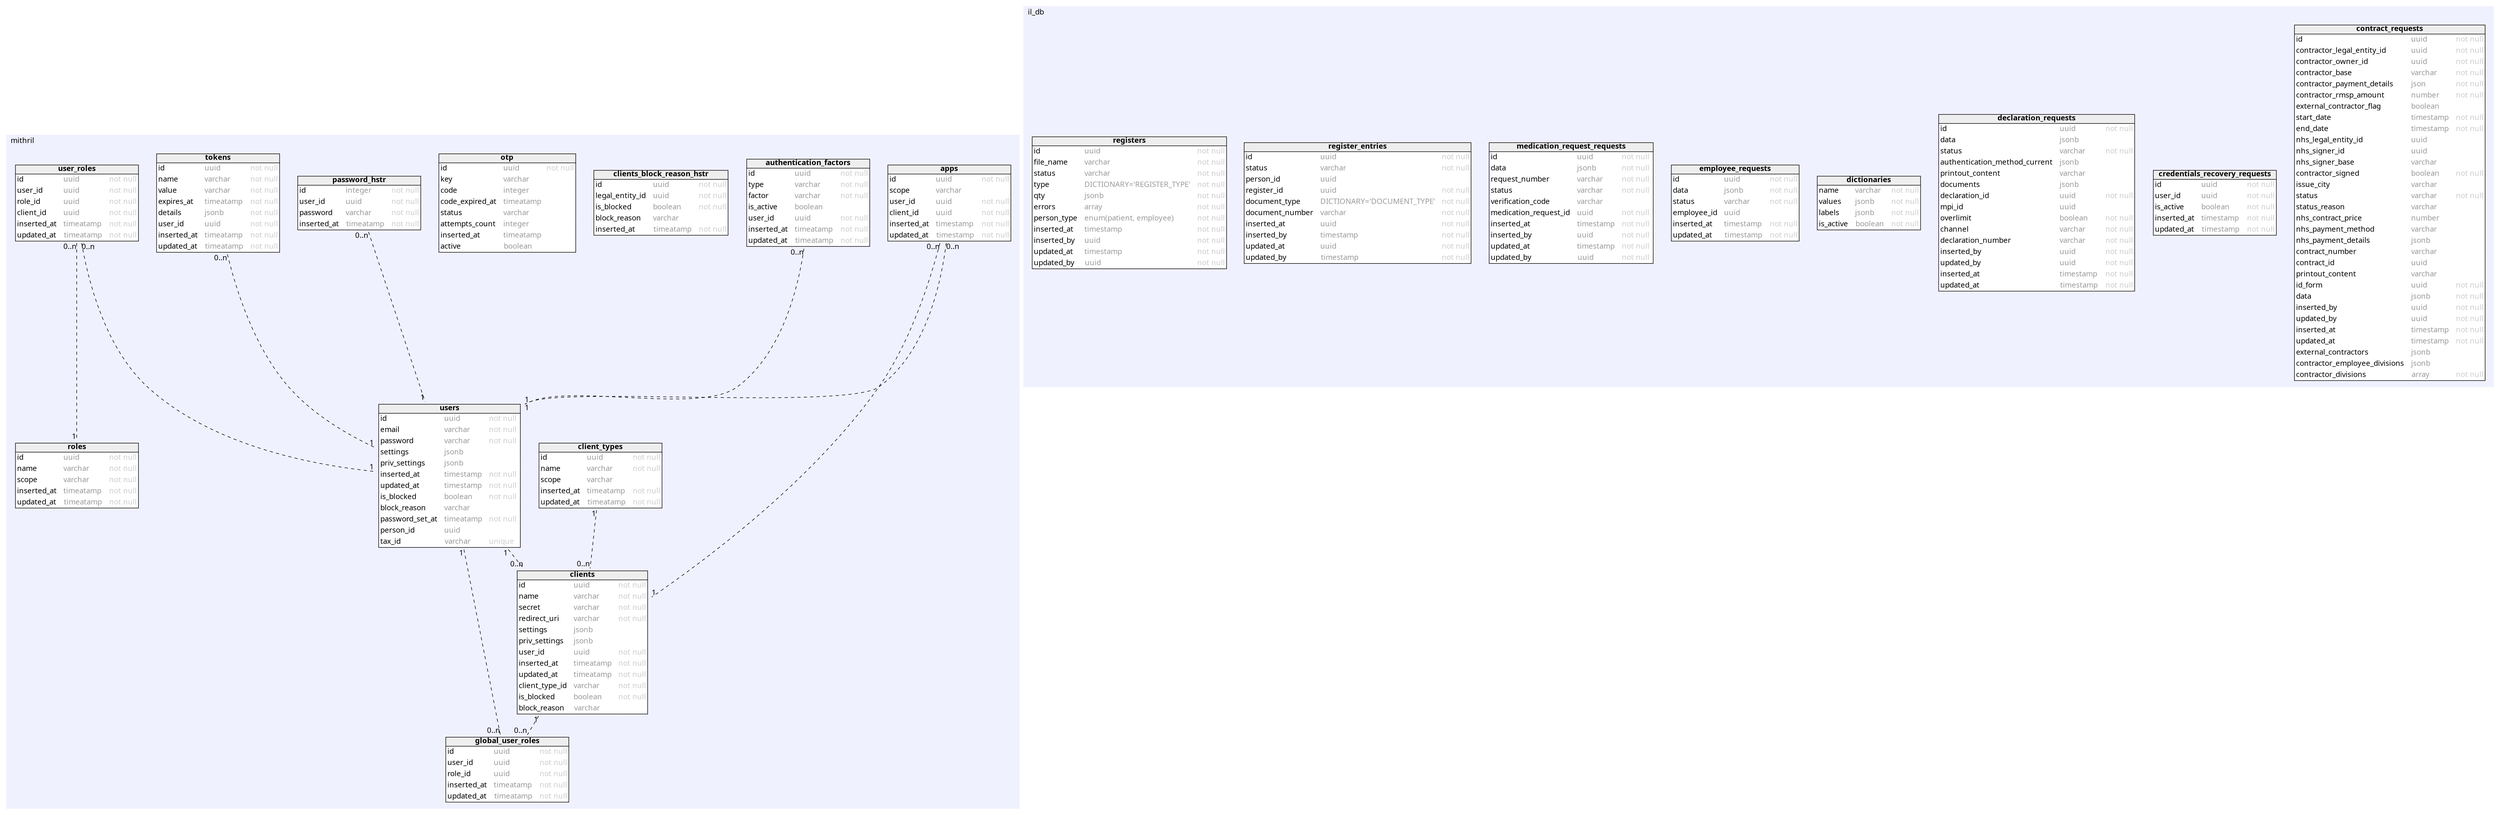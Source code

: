 
digraph G {
  node [shape=plaintext]

  
"apps" [label=<
<table border="0" cellborder="0" cellspacing="0" bgcolor="#FFFFFF">
  <tr>
    <td colspan="3" border="1" bgcolor="#EEEEEE" cellpadding="0"><font face="PT Mono"><b>apps</b></font></td>
  </tr>
  <tr>
  <td border="1" sides="l" align="left" port="id"><font face="PT Mono">id &nbsp;</font></td>
  <td  align="left"><font color="#999999" face="PT Mono">uuid &nbsp;</font></td>
  <td border="1" sides="r" align="left"><font color="#CCCCCC" face="PT Mono">not null</font></td>
</tr>
<tr>
  <td border="1" sides="l" align="left" port="id"><font face="PT Mono">scope &nbsp;</font></td>
  <td  align="left"><font color="#999999" face="PT Mono">varchar&nbsp;</font></td>
  <td border="1" sides="r" align="left"><font color="#CCCCCC" face="PT Mono">&nbsp;</font></td>
</tr>
<tr>
  <td border="1" sides="l" align="left" port="id"><font face="PT Mono">user_id &nbsp;</font></td>
  <td  align="left"><font color="#999999" face="PT Mono">uuid &nbsp;</font></td>
  <td border="1" sides="r" align="left"><font color="#CCCCCC" face="PT Mono">not null</font></td>
</tr>
<tr>
  <td border="1" sides="l" align="left" port="id"><font face="PT Mono">client_id &nbsp;</font></td>
  <td  align="left"><font color="#999999" face="PT Mono">uuid &nbsp;</font></td>
  <td border="1" sides="r" align="left"><font color="#CCCCCC" face="PT Mono">not null</font></td>
</tr>
<tr>
  <td border="1" sides="l" align="left" port="id"><font face="PT Mono">inserted_at &nbsp;</font></td>
  <td  align="left"><font color="#999999" face="PT Mono">timestamp &nbsp;</font></td>
  <td border="1" sides="r" align="left"><font color="#CCCCCC" face="PT Mono">not null</font></td>
</tr>
<tr>
  <td border="1" sides="lb" align="left" port="id"><font face="PT Mono">updated_at &nbsp;</font></td>
  <td border="1" sides="b" align="left"><font color="#999999" face="PT Mono">timestamp &nbsp;</font></td>
  <td border="1" sides="rb" align="left"><font color="#CCCCCC" face="PT Mono">not null</font></td>
</tr>
</table>
>]


"authentication_factors" [label=<
<table border="0" cellborder="0" cellspacing="0" bgcolor="#FFFFFF">
  <tr>
    <td colspan="3" border="1" bgcolor="#EEEEEE" cellpadding="0"><font face="PT Mono"><b>authentication_factors</b></font></td>
  </tr>
  <tr>
  <td border="1" sides="l" align="left" port="id"><font face="PT Mono">id &nbsp;</font></td>
  <td  align="left"><font color="#999999" face="PT Mono">uuid &nbsp;</font></td>
  <td border="1" sides="r" align="left"><font color="#CCCCCC" face="PT Mono">not null</font></td>
</tr>
<tr>
  <td border="1" sides="l" align="left" port="id"><font face="PT Mono">type &nbsp;</font></td>
  <td  align="left"><font color="#999999" face="PT Mono">varchar &nbsp;</font></td>
  <td border="1" sides="r" align="left"><font color="#CCCCCC" face="PT Mono">not null</font></td>
</tr>
<tr>
  <td border="1" sides="l" align="left" port="id"><font face="PT Mono">factor &nbsp;</font></td>
  <td  align="left"><font color="#999999" face="PT Mono">varchar &nbsp;</font></td>
  <td border="1" sides="r" align="left"><font color="#CCCCCC" face="PT Mono">not null</font></td>
</tr>
<tr>
  <td border="1" sides="l" align="left" port="id"><font face="PT Mono">is_active &nbsp;</font></td>
  <td  align="left"><font color="#999999" face="PT Mono">boolean&nbsp;</font></td>
  <td border="1" sides="r" align="left"><font color="#CCCCCC" face="PT Mono">&nbsp;</font></td>
</tr>
<tr>
  <td border="1" sides="l" align="left" port="id"><font face="PT Mono">user_id &nbsp;</font></td>
  <td  align="left"><font color="#999999" face="PT Mono">uuid &nbsp;</font></td>
  <td border="1" sides="r" align="left"><font color="#CCCCCC" face="PT Mono">not null</font></td>
</tr>
<tr>
  <td border="1" sides="l" align="left" port="id"><font face="PT Mono">inserted_at &nbsp;</font></td>
  <td  align="left"><font color="#999999" face="PT Mono">timeatamp &nbsp;</font></td>
  <td border="1" sides="r" align="left"><font color="#CCCCCC" face="PT Mono">not null</font></td>
</tr>
<tr>
  <td border="1" sides="lb" align="left" port="id"><font face="PT Mono">updated_at &nbsp;</font></td>
  <td border="1" sides="b" align="left"><font color="#999999" face="PT Mono">timeatamp &nbsp;</font></td>
  <td border="1" sides="rb" align="left"><font color="#CCCCCC" face="PT Mono">not null</font></td>
</tr>
</table>
>]


"client_types" [label=<
<table border="0" cellborder="0" cellspacing="0" bgcolor="#FFFFFF">
  <tr>
    <td colspan="3" border="1" bgcolor="#EEEEEE" cellpadding="0"><font face="PT Mono"><b>client_types</b></font></td>
  </tr>
  <tr>
  <td border="1" sides="l" align="left" port="id"><font face="PT Mono">id &nbsp;</font></td>
  <td  align="left"><font color="#999999" face="PT Mono">uuid &nbsp;</font></td>
  <td border="1" sides="r" align="left"><font color="#CCCCCC" face="PT Mono">not null</font></td>
</tr>
<tr>
  <td border="1" sides="l" align="left" port="id"><font face="PT Mono">name &nbsp;</font></td>
  <td  align="left"><font color="#999999" face="PT Mono">varchar &nbsp;</font></td>
  <td border="1" sides="r" align="left"><font color="#CCCCCC" face="PT Mono">not null</font></td>
</tr>
<tr>
  <td border="1" sides="l" align="left" port="id"><font face="PT Mono">scope &nbsp;</font></td>
  <td  align="left"><font color="#999999" face="PT Mono">varchar&nbsp;</font></td>
  <td border="1" sides="r" align="left"><font color="#CCCCCC" face="PT Mono">&nbsp;</font></td>
</tr>
<tr>
  <td border="1" sides="l" align="left" port="id"><font face="PT Mono">inserted_at &nbsp;</font></td>
  <td  align="left"><font color="#999999" face="PT Mono">timeatamp &nbsp;</font></td>
  <td border="1" sides="r" align="left"><font color="#CCCCCC" face="PT Mono">not null</font></td>
</tr>
<tr>
  <td border="1" sides="lb" align="left" port="id"><font face="PT Mono">updated_at &nbsp;</font></td>
  <td border="1" sides="b" align="left"><font color="#999999" face="PT Mono">timeatamp &nbsp;</font></td>
  <td border="1" sides="rb" align="left"><font color="#CCCCCC" face="PT Mono">not null</font></td>
</tr>
</table>
>]


"clients" [label=<
<table border="0" cellborder="0" cellspacing="0" bgcolor="#FFFFFF">
  <tr>
    <td colspan="3" border="1" bgcolor="#EEEEEE" cellpadding="0"><font face="PT Mono"><b>clients</b></font></td>
  </tr>
  <tr>
  <td border="1" sides="l" align="left" port="id"><font face="PT Mono">id &nbsp;</font></td>
  <td  align="left"><font color="#999999" face="PT Mono">uuid &nbsp;</font></td>
  <td border="1" sides="r" align="left"><font color="#CCCCCC" face="PT Mono">not null</font></td>
</tr>
<tr>
  <td border="1" sides="l" align="left" port="id"><font face="PT Mono">name &nbsp;</font></td>
  <td  align="left"><font color="#999999" face="PT Mono">varchar &nbsp;</font></td>
  <td border="1" sides="r" align="left"><font color="#CCCCCC" face="PT Mono">not null</font></td>
</tr>
<tr>
  <td border="1" sides="l" align="left" port="id"><font face="PT Mono">secret &nbsp;</font></td>
  <td  align="left"><font color="#999999" face="PT Mono">varchar &nbsp;</font></td>
  <td border="1" sides="r" align="left"><font color="#CCCCCC" face="PT Mono">not null</font></td>
</tr>
<tr>
  <td border="1" sides="l" align="left" port="id"><font face="PT Mono">redirect_uri &nbsp;</font></td>
  <td  align="left"><font color="#999999" face="PT Mono">varchar &nbsp;</font></td>
  <td border="1" sides="r" align="left"><font color="#CCCCCC" face="PT Mono">not null</font></td>
</tr>
<tr>
  <td border="1" sides="l" align="left" port="id"><font face="PT Mono">settings &nbsp;</font></td>
  <td  align="left"><font color="#999999" face="PT Mono">jsonb&nbsp;</font></td>
  <td border="1" sides="r" align="left"><font color="#CCCCCC" face="PT Mono">&nbsp;</font></td>
</tr>
<tr>
  <td border="1" sides="l" align="left" port="id"><font face="PT Mono">priv_settings &nbsp;</font></td>
  <td  align="left"><font color="#999999" face="PT Mono">jsonb&nbsp;</font></td>
  <td border="1" sides="r" align="left"><font color="#CCCCCC" face="PT Mono">&nbsp;</font></td>
</tr>
<tr>
  <td border="1" sides="l" align="left" port="id"><font face="PT Mono">user_id &nbsp;</font></td>
  <td  align="left"><font color="#999999" face="PT Mono">uuid &nbsp;</font></td>
  <td border="1" sides="r" align="left"><font color="#CCCCCC" face="PT Mono">not null</font></td>
</tr>
<tr>
  <td border="1" sides="l" align="left" port="id"><font face="PT Mono">inserted_at &nbsp;</font></td>
  <td  align="left"><font color="#999999" face="PT Mono">timeatamp &nbsp;</font></td>
  <td border="1" sides="r" align="left"><font color="#CCCCCC" face="PT Mono">not null</font></td>
</tr>
<tr>
  <td border="1" sides="l" align="left" port="id"><font face="PT Mono">updated_at &nbsp;</font></td>
  <td  align="left"><font color="#999999" face="PT Mono">timeatamp &nbsp;</font></td>
  <td border="1" sides="r" align="left"><font color="#CCCCCC" face="PT Mono">not null</font></td>
</tr>
<tr>
  <td border="1" sides="l" align="left" port="id"><font face="PT Mono">client_type_id &nbsp;</font></td>
  <td  align="left"><font color="#999999" face="PT Mono">varchar &nbsp;</font></td>
  <td border="1" sides="r" align="left"><font color="#CCCCCC" face="PT Mono">not null</font></td>
</tr>
<tr>
  <td border="1" sides="l" align="left" port="id"><font face="PT Mono">is_blocked &nbsp;</font></td>
  <td  align="left"><font color="#999999" face="PT Mono">boolean &nbsp;</font></td>
  <td border="1" sides="r" align="left"><font color="#CCCCCC" face="PT Mono">not null</font></td>
</tr>
<tr>
  <td border="1" sides="lb" align="left" port="id"><font face="PT Mono">block_reason &nbsp;</font></td>
  <td border="1" sides="b" align="left"><font color="#999999" face="PT Mono">varchar&nbsp;</font></td>
  <td border="1" sides="rb" align="left"><font color="#CCCCCC" face="PT Mono">&nbsp;</font></td>
</tr>
</table>
>]


"clients_block_reason_hstr" [label=<
<table border="0" cellborder="0" cellspacing="0" bgcolor="#FFFFFF">
  <tr>
    <td colspan="3" border="1" bgcolor="#EEEEEE" cellpadding="0"><font face="PT Mono"><b>clients_block_reason_hstr</b></font></td>
  </tr>
  <tr>
  <td border="1" sides="l" align="left" port="id"><font face="PT Mono">id &nbsp;</font></td>
  <td  align="left"><font color="#999999" face="PT Mono">uuid &nbsp;</font></td>
  <td border="1" sides="r" align="left"><font color="#CCCCCC" face="PT Mono">not null</font></td>
</tr>
<tr>
  <td border="1" sides="l" align="left" port="id"><font face="PT Mono">legal_entity_id &nbsp;</font></td>
  <td  align="left"><font color="#999999" face="PT Mono">uuid &nbsp;</font></td>
  <td border="1" sides="r" align="left"><font color="#CCCCCC" face="PT Mono">not null</font></td>
</tr>
<tr>
  <td border="1" sides="l" align="left" port="id"><font face="PT Mono">is_blocked &nbsp;</font></td>
  <td  align="left"><font color="#999999" face="PT Mono">boolean &nbsp;</font></td>
  <td border="1" sides="r" align="left"><font color="#CCCCCC" face="PT Mono">not null</font></td>
</tr>
<tr>
  <td border="1" sides="l" align="left" port="id"><font face="PT Mono">block_reason &nbsp;</font></td>
  <td  align="left"><font color="#999999" face="PT Mono">varchar&nbsp;</font></td>
  <td border="1" sides="r" align="left"><font color="#CCCCCC" face="PT Mono">&nbsp;</font></td>
</tr>
<tr>
  <td border="1" sides="lb" align="left" port="id"><font face="PT Mono">inserted_at &nbsp;</font></td>
  <td border="1" sides="b" align="left"><font color="#999999" face="PT Mono">timeatamp &nbsp;</font></td>
  <td border="1" sides="rb" align="left"><font color="#CCCCCC" face="PT Mono">not null</font></td>
</tr>
</table>
>]


"global_user_roles" [label=<
<table border="0" cellborder="0" cellspacing="0" bgcolor="#FFFFFF">
  <tr>
    <td colspan="3" border="1" bgcolor="#EEEEEE" cellpadding="0"><font face="PT Mono"><b>global_user_roles</b></font></td>
  </tr>
  <tr>
  <td border="1" sides="l" align="left" port="id"><font face="PT Mono">id &nbsp;</font></td>
  <td  align="left"><font color="#999999" face="PT Mono">uuid &nbsp;</font></td>
  <td border="1" sides="r" align="left"><font color="#CCCCCC" face="PT Mono">not null</font></td>
</tr>
<tr>
  <td border="1" sides="l" align="left" port="id"><font face="PT Mono">user_id &nbsp;</font></td>
  <td  align="left"><font color="#999999" face="PT Mono">uuid &nbsp;</font></td>
  <td border="1" sides="r" align="left"><font color="#CCCCCC" face="PT Mono">not null</font></td>
</tr>
<tr>
  <td border="1" sides="l" align="left" port="id"><font face="PT Mono">role_id &nbsp;</font></td>
  <td  align="left"><font color="#999999" face="PT Mono">uuid &nbsp;</font></td>
  <td border="1" sides="r" align="left"><font color="#CCCCCC" face="PT Mono">not null</font></td>
</tr>
<tr>
  <td border="1" sides="l" align="left" port="id"><font face="PT Mono">inserted_at &nbsp;</font></td>
  <td  align="left"><font color="#999999" face="PT Mono">timeatamp &nbsp;</font></td>
  <td border="1" sides="r" align="left"><font color="#CCCCCC" face="PT Mono">not null</font></td>
</tr>
<tr>
  <td border="1" sides="lb" align="left" port="id"><font face="PT Mono">updated_at &nbsp;</font></td>
  <td border="1" sides="b" align="left"><font color="#999999" face="PT Mono">timeatamp &nbsp;</font></td>
  <td border="1" sides="rb" align="left"><font color="#CCCCCC" face="PT Mono">not null</font></td>
</tr>
</table>
>]


"otp" [label=<
<table border="0" cellborder="0" cellspacing="0" bgcolor="#FFFFFF">
  <tr>
    <td colspan="3" border="1" bgcolor="#EEEEEE" cellpadding="0"><font face="PT Mono"><b>otp</b></font></td>
  </tr>
  <tr>
  <td border="1" sides="l" align="left" port="id"><font face="PT Mono">id &nbsp;</font></td>
  <td  align="left"><font color="#999999" face="PT Mono">uuid &nbsp;</font></td>
  <td border="1" sides="r" align="left"><font color="#CCCCCC" face="PT Mono">not null</font></td>
</tr>
<tr>
  <td border="1" sides="l" align="left" port="id"><font face="PT Mono">key &nbsp;</font></td>
  <td  align="left"><font color="#999999" face="PT Mono">varchar&nbsp;</font></td>
  <td border="1" sides="r" align="left"><font color="#CCCCCC" face="PT Mono">&nbsp;</font></td>
</tr>
<tr>
  <td border="1" sides="l" align="left" port="id"><font face="PT Mono">code &nbsp;</font></td>
  <td  align="left"><font color="#999999" face="PT Mono">integer&nbsp;</font></td>
  <td border="1" sides="r" align="left"><font color="#CCCCCC" face="PT Mono">&nbsp;</font></td>
</tr>
<tr>
  <td border="1" sides="l" align="left" port="id"><font face="PT Mono">code_expired_at &nbsp;</font></td>
  <td  align="left"><font color="#999999" face="PT Mono">timeatamp&nbsp;</font></td>
  <td border="1" sides="r" align="left"><font color="#CCCCCC" face="PT Mono">&nbsp;</font></td>
</tr>
<tr>
  <td border="1" sides="l" align="left" port="id"><font face="PT Mono">status &nbsp;</font></td>
  <td  align="left"><font color="#999999" face="PT Mono">varchar&nbsp;</font></td>
  <td border="1" sides="r" align="left"><font color="#CCCCCC" face="PT Mono">&nbsp;</font></td>
</tr>
<tr>
  <td border="1" sides="l" align="left" port="id"><font face="PT Mono">attempts_count &nbsp;</font></td>
  <td  align="left"><font color="#999999" face="PT Mono">integer&nbsp;</font></td>
  <td border="1" sides="r" align="left"><font color="#CCCCCC" face="PT Mono">&nbsp;</font></td>
</tr>
<tr>
  <td border="1" sides="l" align="left" port="id"><font face="PT Mono">inserted_at &nbsp;</font></td>
  <td  align="left"><font color="#999999" face="PT Mono">timeatamp&nbsp;</font></td>
  <td border="1" sides="r" align="left"><font color="#CCCCCC" face="PT Mono">&nbsp;</font></td>
</tr>
<tr>
  <td border="1" sides="lb" align="left" port="id"><font face="PT Mono">active &nbsp;</font></td>
  <td border="1" sides="b" align="left"><font color="#999999" face="PT Mono">boolean&nbsp;</font></td>
  <td border="1" sides="rb" align="left"><font color="#CCCCCC" face="PT Mono">&nbsp;</font></td>
</tr>
</table>
>]


"password_hstr" [label=<
<table border="0" cellborder="0" cellspacing="0" bgcolor="#FFFFFF">
  <tr>
    <td colspan="3" border="1" bgcolor="#EEEEEE" cellpadding="0"><font face="PT Mono"><b>password_hstr</b></font></td>
  </tr>
  <tr>
  <td border="1" sides="l" align="left" port="id"><font face="PT Mono">id &nbsp;</font></td>
  <td  align="left"><font color="#999999" face="PT Mono">integer &nbsp;</font></td>
  <td border="1" sides="r" align="left"><font color="#CCCCCC" face="PT Mono">not null</font></td>
</tr>
<tr>
  <td border="1" sides="l" align="left" port="id"><font face="PT Mono">user_id &nbsp;</font></td>
  <td  align="left"><font color="#999999" face="PT Mono">uuid &nbsp;</font></td>
  <td border="1" sides="r" align="left"><font color="#CCCCCC" face="PT Mono">not null</font></td>
</tr>
<tr>
  <td border="1" sides="l" align="left" port="id"><font face="PT Mono">password &nbsp;</font></td>
  <td  align="left"><font color="#999999" face="PT Mono">varchar &nbsp;</font></td>
  <td border="1" sides="r" align="left"><font color="#CCCCCC" face="PT Mono">not null</font></td>
</tr>
<tr>
  <td border="1" sides="lb" align="left" port="id"><font face="PT Mono">inserted_at &nbsp;</font></td>
  <td border="1" sides="b" align="left"><font color="#999999" face="PT Mono">timeatamp &nbsp;</font></td>
  <td border="1" sides="rb" align="left"><font color="#CCCCCC" face="PT Mono">not null</font></td>
</tr>
</table>
>]


"roles" [label=<
<table border="0" cellborder="0" cellspacing="0" bgcolor="#FFFFFF">
  <tr>
    <td colspan="3" border="1" bgcolor="#EEEEEE" cellpadding="0"><font face="PT Mono"><b>roles</b></font></td>
  </tr>
  <tr>
  <td border="1" sides="l" align="left" port="id"><font face="PT Mono">id &nbsp;</font></td>
  <td  align="left"><font color="#999999" face="PT Mono">uuid &nbsp;</font></td>
  <td border="1" sides="r" align="left"><font color="#CCCCCC" face="PT Mono">not null</font></td>
</tr>
<tr>
  <td border="1" sides="l" align="left" port="id"><font face="PT Mono">name &nbsp;</font></td>
  <td  align="left"><font color="#999999" face="PT Mono">varchar &nbsp;</font></td>
  <td border="1" sides="r" align="left"><font color="#CCCCCC" face="PT Mono">not null</font></td>
</tr>
<tr>
  <td border="1" sides="l" align="left" port="id"><font face="PT Mono">scope &nbsp;</font></td>
  <td  align="left"><font color="#999999" face="PT Mono">varchar &nbsp;</font></td>
  <td border="1" sides="r" align="left"><font color="#CCCCCC" face="PT Mono">not null</font></td>
</tr>
<tr>
  <td border="1" sides="l" align="left" port="id"><font face="PT Mono">inserted_at &nbsp;</font></td>
  <td  align="left"><font color="#999999" face="PT Mono">timeatamp &nbsp;</font></td>
  <td border="1" sides="r" align="left"><font color="#CCCCCC" face="PT Mono">not null</font></td>
</tr>
<tr>
  <td border="1" sides="lb" align="left" port="id"><font face="PT Mono">updated_at &nbsp;</font></td>
  <td border="1" sides="b" align="left"><font color="#999999" face="PT Mono">timeatamp &nbsp;</font></td>
  <td border="1" sides="rb" align="left"><font color="#CCCCCC" face="PT Mono">not null</font></td>
</tr>
</table>
>]


"tokens" [label=<
<table border="0" cellborder="0" cellspacing="0" bgcolor="#FFFFFF">
  <tr>
    <td colspan="3" border="1" bgcolor="#EEEEEE" cellpadding="0"><font face="PT Mono"><b>tokens</b></font></td>
  </tr>
  <tr>
  <td border="1" sides="l" align="left" port="id"><font face="PT Mono">id &nbsp;</font></td>
  <td  align="left"><font color="#999999" face="PT Mono">uuid &nbsp;</font></td>
  <td border="1" sides="r" align="left"><font color="#CCCCCC" face="PT Mono">not null</font></td>
</tr>
<tr>
  <td border="1" sides="l" align="left" port="id"><font face="PT Mono">name &nbsp;</font></td>
  <td  align="left"><font color="#999999" face="PT Mono">varchar &nbsp;</font></td>
  <td border="1" sides="r" align="left"><font color="#CCCCCC" face="PT Mono">not null</font></td>
</tr>
<tr>
  <td border="1" sides="l" align="left" port="id"><font face="PT Mono">value &nbsp;</font></td>
  <td  align="left"><font color="#999999" face="PT Mono">varchar &nbsp;</font></td>
  <td border="1" sides="r" align="left"><font color="#CCCCCC" face="PT Mono">not null</font></td>
</tr>
<tr>
  <td border="1" sides="l" align="left" port="id"><font face="PT Mono">expires_at &nbsp;</font></td>
  <td  align="left"><font color="#999999" face="PT Mono">timeatamp &nbsp;</font></td>
  <td border="1" sides="r" align="left"><font color="#CCCCCC" face="PT Mono">not null</font></td>
</tr>
<tr>
  <td border="1" sides="l" align="left" port="id"><font face="PT Mono">details &nbsp;</font></td>
  <td  align="left"><font color="#999999" face="PT Mono">jsonb &nbsp;</font></td>
  <td border="1" sides="r" align="left"><font color="#CCCCCC" face="PT Mono">not null</font></td>
</tr>
<tr>
  <td border="1" sides="l" align="left" port="id"><font face="PT Mono">user_id &nbsp;</font></td>
  <td  align="left"><font color="#999999" face="PT Mono">uuid &nbsp;</font></td>
  <td border="1" sides="r" align="left"><font color="#CCCCCC" face="PT Mono">not null</font></td>
</tr>
<tr>
  <td border="1" sides="l" align="left" port="id"><font face="PT Mono">inserted_at &nbsp;</font></td>
  <td  align="left"><font color="#999999" face="PT Mono">timeatamp &nbsp;</font></td>
  <td border="1" sides="r" align="left"><font color="#CCCCCC" face="PT Mono">not null</font></td>
</tr>
<tr>
  <td border="1" sides="lb" align="left" port="id"><font face="PT Mono">updated_at &nbsp;</font></td>
  <td border="1" sides="b" align="left"><font color="#999999" face="PT Mono">timeatamp &nbsp;</font></td>
  <td border="1" sides="rb" align="left"><font color="#CCCCCC" face="PT Mono">not null</font></td>
</tr>
</table>
>]


"user_roles" [label=<
<table border="0" cellborder="0" cellspacing="0" bgcolor="#FFFFFF">
  <tr>
    <td colspan="3" border="1" bgcolor="#EEEEEE" cellpadding="0"><font face="PT Mono"><b>user_roles</b></font></td>
  </tr>
  <tr>
  <td border="1" sides="l" align="left" port="id"><font face="PT Mono">id &nbsp;</font></td>
  <td  align="left"><font color="#999999" face="PT Mono">uuid &nbsp;</font></td>
  <td border="1" sides="r" align="left"><font color="#CCCCCC" face="PT Mono">not null</font></td>
</tr>
<tr>
  <td border="1" sides="l" align="left" port="id"><font face="PT Mono">user_id &nbsp;</font></td>
  <td  align="left"><font color="#999999" face="PT Mono">uuid &nbsp;</font></td>
  <td border="1" sides="r" align="left"><font color="#CCCCCC" face="PT Mono">not null</font></td>
</tr>
<tr>
  <td border="1" sides="l" align="left" port="id"><font face="PT Mono">role_id &nbsp;</font></td>
  <td  align="left"><font color="#999999" face="PT Mono">uuid &nbsp;</font></td>
  <td border="1" sides="r" align="left"><font color="#CCCCCC" face="PT Mono">not null</font></td>
</tr>
<tr>
  <td border="1" sides="l" align="left" port="id"><font face="PT Mono">client_id &nbsp;</font></td>
  <td  align="left"><font color="#999999" face="PT Mono">uuid &nbsp;</font></td>
  <td border="1" sides="r" align="left"><font color="#CCCCCC" face="PT Mono">not null</font></td>
</tr>
<tr>
  <td border="1" sides="l" align="left" port="id"><font face="PT Mono">inserted_at &nbsp;</font></td>
  <td  align="left"><font color="#999999" face="PT Mono">timeatamp &nbsp;</font></td>
  <td border="1" sides="r" align="left"><font color="#CCCCCC" face="PT Mono">not null</font></td>
</tr>
<tr>
  <td border="1" sides="lb" align="left" port="id"><font face="PT Mono">updated_at &nbsp;</font></td>
  <td border="1" sides="b" align="left"><font color="#999999" face="PT Mono">timeatamp &nbsp;</font></td>
  <td border="1" sides="rb" align="left"><font color="#CCCCCC" face="PT Mono">not null</font></td>
</tr>
</table>
>]


"users" [label=<
<table border="0" cellborder="0" cellspacing="0" bgcolor="#FFFFFF">
  <tr>
    <td colspan="3" border="1" bgcolor="#EEEEEE" cellpadding="0"><font face="PT Mono"><b>users</b></font></td>
  </tr>
  <tr>
  <td border="1" sides="l" align="left" port="id"><font face="PT Mono">id &nbsp;</font></td>
  <td  align="left"><font color="#999999" face="PT Mono">uuid &nbsp;</font></td>
  <td border="1" sides="r" align="left"><font color="#CCCCCC" face="PT Mono">not null</font></td>
</tr>
<tr>
  <td border="1" sides="l" align="left" port="id"><font face="PT Mono">email &nbsp;</font></td>
  <td  align="left"><font color="#999999" face="PT Mono">varchar &nbsp;</font></td>
  <td border="1" sides="r" align="left"><font color="#CCCCCC" face="PT Mono">not null </font></td>
</tr>
<tr>
  <td border="1" sides="l" align="left" port="id"><font face="PT Mono">password &nbsp;</font></td>
  <td  align="left"><font color="#999999" face="PT Mono">varchar &nbsp;</font></td>
  <td border="1" sides="r" align="left"><font color="#CCCCCC" face="PT Mono">not null</font></td>
</tr>
<tr>
  <td border="1" sides="l" align="left" port="id"><font face="PT Mono">settings &nbsp;</font></td>
  <td  align="left"><font color="#999999" face="PT Mono">jsonb&nbsp;</font></td>
  <td border="1" sides="r" align="left"><font color="#CCCCCC" face="PT Mono">&nbsp;</font></td>
</tr>
<tr>
  <td border="1" sides="l" align="left" port="id"><font face="PT Mono">priv_settings &nbsp;</font></td>
  <td  align="left"><font color="#999999" face="PT Mono">jsonb&nbsp;</font></td>
  <td border="1" sides="r" align="left"><font color="#CCCCCC" face="PT Mono">&nbsp;</font></td>
</tr>
<tr>
  <td border="1" sides="l" align="left" port="id"><font face="PT Mono">inserted_at &nbsp;</font></td>
  <td  align="left"><font color="#999999" face="PT Mono">timestamp &nbsp;</font></td>
  <td border="1" sides="r" align="left"><font color="#CCCCCC" face="PT Mono">not null</font></td>
</tr>
<tr>
  <td border="1" sides="l" align="left" port="id"><font face="PT Mono">updated_at &nbsp;</font></td>
  <td  align="left"><font color="#999999" face="PT Mono">timestamp &nbsp;</font></td>
  <td border="1" sides="r" align="left"><font color="#CCCCCC" face="PT Mono">not null</font></td>
</tr>
<tr>
  <td border="1" sides="l" align="left" port="id"><font face="PT Mono">is_blocked &nbsp;</font></td>
  <td  align="left"><font color="#999999" face="PT Mono">boolean &nbsp;</font></td>
  <td border="1" sides="r" align="left"><font color="#CCCCCC" face="PT Mono">not null</font></td>
</tr>
<tr>
  <td border="1" sides="l" align="left" port="id"><font face="PT Mono">block_reason &nbsp;</font></td>
  <td  align="left"><font color="#999999" face="PT Mono">varchar&nbsp;</font></td>
  <td border="1" sides="r" align="left"><font color="#CCCCCC" face="PT Mono">&nbsp;</font></td>
</tr>
<tr>
  <td border="1" sides="l" align="left" port="id"><font face="PT Mono">password_set_at &nbsp;</font></td>
  <td  align="left"><font color="#999999" face="PT Mono">timeatamp &nbsp;</font></td>
  <td border="1" sides="r" align="left"><font color="#CCCCCC" face="PT Mono">not null</font></td>
</tr>
<tr>
  <td border="1" sides="l" align="left" port="id"><font face="PT Mono">person_id &nbsp;</font></td>
  <td  align="left"><font color="#999999" face="PT Mono">uuid&nbsp;</font></td>
  <td border="1" sides="r" align="left"><font color="#CCCCCC" face="PT Mono">&nbsp;</font></td>
</tr>
<tr>
  <td border="1" sides="lb" align="left" port="id"><font face="PT Mono">tax_id &nbsp;</font></td>
  <td border="1" sides="b" align="left"><font color="#999999" face="PT Mono">varchar &nbsp;</font></td>
  <td border="1" sides="rb" align="left"><font color="#CCCCCC" face="PT Mono">unique</font></td>
</tr>
</table>
>]


"contract_requests" [label=<
<table border="0" cellborder="0" cellspacing="0" bgcolor="#FFFFFF">
  <tr>
    <td colspan="3" border="1" bgcolor="#EEEEEE" cellpadding="0"><font face="PT Mono"><b>contract_requests</b></font></td>
  </tr>
  <tr>
  <td border="1" sides="l" align="left" port="id"><font face="PT Mono">id &nbsp;</font></td>
  <td  align="left"><font color="#999999" face="PT Mono">uuid &nbsp;</font></td>
  <td border="1" sides="r" align="left"><font color="#CCCCCC" face="PT Mono">not null</font></td>
</tr>
<tr>
  <td border="1" sides="l" align="left" port="id"><font face="PT Mono">contractor_legal_entity_id &nbsp;</font></td>
  <td  align="left"><font color="#999999" face="PT Mono">uuid &nbsp;</font></td>
  <td border="1" sides="r" align="left"><font color="#CCCCCC" face="PT Mono">not null</font></td>
</tr>
<tr>
  <td border="1" sides="l" align="left" port="id"><font face="PT Mono">contractor_owner_id &nbsp;</font></td>
  <td  align="left"><font color="#999999" face="PT Mono">uuid &nbsp;</font></td>
  <td border="1" sides="r" align="left"><font color="#CCCCCC" face="PT Mono">not null</font></td>
</tr>
<tr>
  <td border="1" sides="l" align="left" port="id"><font face="PT Mono">contractor_base &nbsp;</font></td>
  <td  align="left"><font color="#999999" face="PT Mono">varchar &nbsp;</font></td>
  <td border="1" sides="r" align="left"><font color="#CCCCCC" face="PT Mono">not null</font></td>
</tr>
<tr>
  <td border="1" sides="l" align="left" port="id"><font face="PT Mono">contractor_payment_details &nbsp;</font></td>
  <td  align="left"><font color="#999999" face="PT Mono">json &nbsp;</font></td>
  <td border="1" sides="r" align="left"><font color="#CCCCCC" face="PT Mono">not null</font></td>
</tr>
<tr>
  <td border="1" sides="l" align="left" port="id"><font face="PT Mono">contractor_rmsp_amount &nbsp;</font></td>
  <td  align="left"><font color="#999999" face="PT Mono">number &nbsp;</font></td>
  <td border="1" sides="r" align="left"><font color="#CCCCCC" face="PT Mono">not null</font></td>
</tr>
<tr>
  <td border="1" sides="l" align="left" port="id"><font face="PT Mono">external_contractor_flag &nbsp;</font></td>
  <td  align="left"><font color="#999999" face="PT Mono">boolean&nbsp;</font></td>
  <td border="1" sides="r" align="left"><font color="#CCCCCC" face="PT Mono">&nbsp;</font></td>
</tr>
<tr>
  <td border="1" sides="l" align="left" port="id"><font face="PT Mono">start_date &nbsp;</font></td>
  <td  align="left"><font color="#999999" face="PT Mono">timestamp &nbsp;</font></td>
  <td border="1" sides="r" align="left"><font color="#CCCCCC" face="PT Mono">not null</font></td>
</tr>
<tr>
  <td border="1" sides="l" align="left" port="id"><font face="PT Mono">end_date &nbsp;</font></td>
  <td  align="left"><font color="#999999" face="PT Mono">timestamp &nbsp;</font></td>
  <td border="1" sides="r" align="left"><font color="#CCCCCC" face="PT Mono">not null</font></td>
</tr>
<tr>
  <td border="1" sides="l" align="left" port="id"><font face="PT Mono">nhs_legal_entity_id &nbsp;</font></td>
  <td  align="left"><font color="#999999" face="PT Mono">uuid&nbsp;</font></td>
  <td border="1" sides="r" align="left"><font color="#CCCCCC" face="PT Mono">&nbsp;</font></td>
</tr>
<tr>
  <td border="1" sides="l" align="left" port="id"><font face="PT Mono">nhs_signer_id &nbsp;</font></td>
  <td  align="left"><font color="#999999" face="PT Mono">uuid&nbsp;</font></td>
  <td border="1" sides="r" align="left"><font color="#CCCCCC" face="PT Mono">&nbsp;</font></td>
</tr>
<tr>
  <td border="1" sides="l" align="left" port="id"><font face="PT Mono">nhs_signer_base &nbsp;</font></td>
  <td  align="left"><font color="#999999" face="PT Mono">varchar&nbsp;</font></td>
  <td border="1" sides="r" align="left"><font color="#CCCCCC" face="PT Mono">&nbsp;</font></td>
</tr>
<tr>
  <td border="1" sides="l" align="left" port="id"><font face="PT Mono">contractor_signed &nbsp;</font></td>
  <td  align="left"><font color="#999999" face="PT Mono">boolean &nbsp;</font></td>
  <td border="1" sides="r" align="left"><font color="#CCCCCC" face="PT Mono">not null</font></td>
</tr>
<tr>
  <td border="1" sides="l" align="left" port="id"><font face="PT Mono">issue_city &nbsp;</font></td>
  <td  align="left"><font color="#999999" face="PT Mono">varchar&nbsp;</font></td>
  <td border="1" sides="r" align="left"><font color="#CCCCCC" face="PT Mono">&nbsp;</font></td>
</tr>
<tr>
  <td border="1" sides="l" align="left" port="id"><font face="PT Mono">status &nbsp;</font></td>
  <td  align="left"><font color="#999999" face="PT Mono">varchar &nbsp;</font></td>
  <td border="1" sides="r" align="left"><font color="#CCCCCC" face="PT Mono">not null</font></td>
</tr>
<tr>
  <td border="1" sides="l" align="left" port="id"><font face="PT Mono">status_reason &nbsp;</font></td>
  <td  align="left"><font color="#999999" face="PT Mono">varchar&nbsp;</font></td>
  <td border="1" sides="r" align="left"><font color="#CCCCCC" face="PT Mono">&nbsp;</font></td>
</tr>
<tr>
  <td border="1" sides="l" align="left" port="id"><font face="PT Mono">nhs_contract_price &nbsp;</font></td>
  <td  align="left"><font color="#999999" face="PT Mono">number&nbsp;</font></td>
  <td border="1" sides="r" align="left"><font color="#CCCCCC" face="PT Mono">&nbsp;</font></td>
</tr>
<tr>
  <td border="1" sides="l" align="left" port="id"><font face="PT Mono">nhs_payment_method &nbsp;</font></td>
  <td  align="left"><font color="#999999" face="PT Mono">varchar&nbsp;</font></td>
  <td border="1" sides="r" align="left"><font color="#CCCCCC" face="PT Mono">&nbsp;</font></td>
</tr>
<tr>
  <td border="1" sides="l" align="left" port="id"><font face="PT Mono">nhs_payment_details &nbsp;</font></td>
  <td  align="left"><font color="#999999" face="PT Mono">jsonb&nbsp;</font></td>
  <td border="1" sides="r" align="left"><font color="#CCCCCC" face="PT Mono">&nbsp;</font></td>
</tr>
<tr>
  <td border="1" sides="l" align="left" port="id"><font face="PT Mono">contract_number &nbsp;</font></td>
  <td  align="left"><font color="#999999" face="PT Mono">varchar&nbsp;</font></td>
  <td border="1" sides="r" align="left"><font color="#CCCCCC" face="PT Mono">&nbsp;</font></td>
</tr>
<tr>
  <td border="1" sides="l" align="left" port="id"><font face="PT Mono">contract_id &nbsp;</font></td>
  <td  align="left"><font color="#999999" face="PT Mono">uuid&nbsp;</font></td>
  <td border="1" sides="r" align="left"><font color="#CCCCCC" face="PT Mono">&nbsp;</font></td>
</tr>
<tr>
  <td border="1" sides="l" align="left" port="id"><font face="PT Mono">printout_content &nbsp;</font></td>
  <td  align="left"><font color="#999999" face="PT Mono">varchar&nbsp;</font></td>
  <td border="1" sides="r" align="left"><font color="#CCCCCC" face="PT Mono">&nbsp;</font></td>
</tr>
<tr>
  <td border="1" sides="l" align="left" port="id"><font face="PT Mono">id_form &nbsp;</font></td>
  <td  align="left"><font color="#999999" face="PT Mono">uuid &nbsp;</font></td>
  <td border="1" sides="r" align="left"><font color="#CCCCCC" face="PT Mono">not null</font></td>
</tr>
<tr>
  <td border="1" sides="l" align="left" port="id"><font face="PT Mono">data &nbsp;</font></td>
  <td  align="left"><font color="#999999" face="PT Mono">jsonb &nbsp;</font></td>
  <td border="1" sides="r" align="left"><font color="#CCCCCC" face="PT Mono">not null</font></td>
</tr>
<tr>
  <td border="1" sides="l" align="left" port="id"><font face="PT Mono">inserted_by &nbsp;</font></td>
  <td  align="left"><font color="#999999" face="PT Mono">uuid &nbsp;</font></td>
  <td border="1" sides="r" align="left"><font color="#CCCCCC" face="PT Mono">not null</font></td>
</tr>
<tr>
  <td border="1" sides="l" align="left" port="id"><font face="PT Mono">updated_by &nbsp;</font></td>
  <td  align="left"><font color="#999999" face="PT Mono">uuid &nbsp;</font></td>
  <td border="1" sides="r" align="left"><font color="#CCCCCC" face="PT Mono">not null</font></td>
</tr>
<tr>
  <td border="1" sides="l" align="left" port="id"><font face="PT Mono">inserted_at &nbsp;</font></td>
  <td  align="left"><font color="#999999" face="PT Mono">timestamp &nbsp;</font></td>
  <td border="1" sides="r" align="left"><font color="#CCCCCC" face="PT Mono">not null</font></td>
</tr>
<tr>
  <td border="1" sides="l" align="left" port="id"><font face="PT Mono">updated_at &nbsp;</font></td>
  <td  align="left"><font color="#999999" face="PT Mono">timestamp &nbsp;</font></td>
  <td border="1" sides="r" align="left"><font color="#CCCCCC" face="PT Mono">not null</font></td>
</tr>
<tr>
  <td border="1" sides="l" align="left" port="id"><font face="PT Mono">external_contractors &nbsp;</font></td>
  <td  align="left"><font color="#999999" face="PT Mono">jsonb&nbsp;</font></td>
  <td border="1" sides="r" align="left"><font color="#CCCCCC" face="PT Mono">&nbsp;</font></td>
</tr>
<tr>
  <td border="1" sides="l" align="left" port="id"><font face="PT Mono">contractor_employee_divisions &nbsp;</font></td>
  <td  align="left"><font color="#999999" face="PT Mono">jsonb&nbsp;</font></td>
  <td border="1" sides="r" align="left"><font color="#CCCCCC" face="PT Mono">&nbsp;</font></td>
</tr>
<tr>
  <td border="1" sides="lb" align="left" port="id"><font face="PT Mono">contractor_divisions &nbsp;</font></td>
  <td border="1" sides="b" align="left"><font color="#999999" face="PT Mono">array &nbsp;</font></td>
  <td border="1" sides="rb" align="left"><font color="#CCCCCC" face="PT Mono">not null</font></td>
</tr>
</table>
>]


"credentials_recovery_requests" [label=<
<table border="0" cellborder="0" cellspacing="0" bgcolor="#FFFFFF">
  <tr>
    <td colspan="3" border="1" bgcolor="#EEEEEE" cellpadding="0"><font face="PT Mono"><b>credentials_recovery_requests</b></font></td>
  </tr>
  <tr>
  <td border="1" sides="l" align="left" port="id"><font face="PT Mono">id &nbsp;</font></td>
  <td  align="left"><font color="#999999" face="PT Mono">uuid &nbsp;</font></td>
  <td border="1" sides="r" align="left"><font color="#CCCCCC" face="PT Mono">not null</font></td>
</tr>
<tr>
  <td border="1" sides="l" align="left" port="id"><font face="PT Mono">user_id &nbsp;</font></td>
  <td  align="left"><font color="#999999" face="PT Mono">uuid &nbsp;</font></td>
  <td border="1" sides="r" align="left"><font color="#CCCCCC" face="PT Mono">not null</font></td>
</tr>
<tr>
  <td border="1" sides="l" align="left" port="id"><font face="PT Mono">is_active &nbsp;</font></td>
  <td  align="left"><font color="#999999" face="PT Mono">boolean &nbsp;</font></td>
  <td border="1" sides="r" align="left"><font color="#CCCCCC" face="PT Mono">not null</font></td>
</tr>
<tr>
  <td border="1" sides="l" align="left" port="id"><font face="PT Mono">inserted_at &nbsp;</font></td>
  <td  align="left"><font color="#999999" face="PT Mono">timestamp &nbsp;</font></td>
  <td border="1" sides="r" align="left"><font color="#CCCCCC" face="PT Mono">not null</font></td>
</tr>
<tr>
  <td border="1" sides="lb" align="left" port="id"><font face="PT Mono">updated_at &nbsp;</font></td>
  <td border="1" sides="b" align="left"><font color="#999999" face="PT Mono">timestamp &nbsp;</font></td>
  <td border="1" sides="rb" align="left"><font color="#CCCCCC" face="PT Mono">not null</font></td>
</tr>
</table>
>]


"declaration_requests" [label=<
<table border="0" cellborder="0" cellspacing="0" bgcolor="#FFFFFF">
  <tr>
    <td colspan="3" border="1" bgcolor="#EEEEEE" cellpadding="0"><font face="PT Mono"><b>declaration_requests</b></font></td>
  </tr>
  <tr>
  <td border="1" sides="l" align="left" port="id"><font face="PT Mono">id &nbsp;</font></td>
  <td  align="left"><font color="#999999" face="PT Mono">uuid &nbsp;</font></td>
  <td border="1" sides="r" align="left"><font color="#CCCCCC" face="PT Mono">not null</font></td>
</tr>
<tr>
  <td border="1" sides="l" align="left" port="id"><font face="PT Mono">data &nbsp;</font></td>
  <td  align="left"><font color="#999999" face="PT Mono">jsonb&nbsp;</font></td>
  <td border="1" sides="r" align="left"><font color="#CCCCCC" face="PT Mono">&nbsp;</font></td>
</tr>
<tr>
  <td border="1" sides="l" align="left" port="id"><font face="PT Mono">status &nbsp;</font></td>
  <td  align="left"><font color="#999999" face="PT Mono">varchar &nbsp;</font></td>
  <td border="1" sides="r" align="left"><font color="#CCCCCC" face="PT Mono">not null</font></td>
</tr>
<tr>
  <td border="1" sides="l" align="left" port="id"><font face="PT Mono">authentication_method_current &nbsp;</font></td>
  <td  align="left"><font color="#999999" face="PT Mono">jsonb&nbsp;</font></td>
  <td border="1" sides="r" align="left"><font color="#CCCCCC" face="PT Mono">&nbsp;</font></td>
</tr>
<tr>
  <td border="1" sides="l" align="left" port="id"><font face="PT Mono">printout_content &nbsp;</font></td>
  <td  align="left"><font color="#999999" face="PT Mono">varchar&nbsp;</font></td>
  <td border="1" sides="r" align="left"><font color="#CCCCCC" face="PT Mono">&nbsp;</font></td>
</tr>
<tr>
  <td border="1" sides="l" align="left" port="id"><font face="PT Mono">documents &nbsp;</font></td>
  <td  align="left"><font color="#999999" face="PT Mono">jsonb&nbsp;</font></td>
  <td border="1" sides="r" align="left"><font color="#CCCCCC" face="PT Mono">&nbsp;</font></td>
</tr>
<tr>
  <td border="1" sides="l" align="left" port="id"><font face="PT Mono">declaration_id &nbsp;</font></td>
  <td  align="left"><font color="#999999" face="PT Mono">uuid &nbsp;</font></td>
  <td border="1" sides="r" align="left"><font color="#CCCCCC" face="PT Mono">not null</font></td>
</tr>
<tr>
  <td border="1" sides="l" align="left" port="id"><font face="PT Mono">mpi_id &nbsp;</font></td>
  <td  align="left"><font color="#999999" face="PT Mono">uuid&nbsp;</font></td>
  <td border="1" sides="r" align="left"><font color="#CCCCCC" face="PT Mono">&nbsp;</font></td>
</tr>
<tr>
  <td border="1" sides="l" align="left" port="id"><font face="PT Mono">overlimit &nbsp;</font></td>
  <td  align="left"><font color="#999999" face="PT Mono">boolean &nbsp;</font></td>
  <td border="1" sides="r" align="left"><font color="#CCCCCC" face="PT Mono">not null</font></td>
</tr>
<tr>
  <td border="1" sides="l" align="left" port="id"><font face="PT Mono">channel &nbsp;</font></td>
  <td  align="left"><font color="#999999" face="PT Mono">varchar &nbsp;</font></td>
  <td border="1" sides="r" align="left"><font color="#CCCCCC" face="PT Mono">not null</font></td>
</tr>
<tr>
  <td border="1" sides="l" align="left" port="id"><font face="PT Mono">declaration_number &nbsp;</font></td>
  <td  align="left"><font color="#999999" face="PT Mono">varchar &nbsp;</font></td>
  <td border="1" sides="r" align="left"><font color="#CCCCCC" face="PT Mono">not null</font></td>
</tr>
<tr>
  <td border="1" sides="l" align="left" port="id"><font face="PT Mono">inserted_by &nbsp;</font></td>
  <td  align="left"><font color="#999999" face="PT Mono">uuid &nbsp;</font></td>
  <td border="1" sides="r" align="left"><font color="#CCCCCC" face="PT Mono">not null</font></td>
</tr>
<tr>
  <td border="1" sides="l" align="left" port="id"><font face="PT Mono">updated_by &nbsp;</font></td>
  <td  align="left"><font color="#999999" face="PT Mono">uuid &nbsp;</font></td>
  <td border="1" sides="r" align="left"><font color="#CCCCCC" face="PT Mono">not null</font></td>
</tr>
<tr>
  <td border="1" sides="l" align="left" port="id"><font face="PT Mono">inserted_at &nbsp;</font></td>
  <td  align="left"><font color="#999999" face="PT Mono">timestamp &nbsp;</font></td>
  <td border="1" sides="r" align="left"><font color="#CCCCCC" face="PT Mono">not null</font></td>
</tr>
<tr>
  <td border="1" sides="lb" align="left" port="id"><font face="PT Mono">updated_at &nbsp;</font></td>
  <td border="1" sides="b" align="left"><font color="#999999" face="PT Mono">timestamp &nbsp;</font></td>
  <td border="1" sides="rb" align="left"><font color="#CCCCCC" face="PT Mono">not null</font></td>
</tr>
</table>
>]


"dictionaries" [label=<
<table border="0" cellborder="0" cellspacing="0" bgcolor="#FFFFFF">
  <tr>
    <td colspan="3" border="1" bgcolor="#EEEEEE" cellpadding="0"><font face="PT Mono"><b>dictionaries</b></font></td>
  </tr>
  <tr>
  <td border="1" sides="l" align="left" port="id"><font face="PT Mono">name &nbsp;</font></td>
  <td  align="left"><font color="#999999" face="PT Mono">varchar &nbsp;</font></td>
  <td border="1" sides="r" align="left"><font color="#CCCCCC" face="PT Mono">not null</font></td>
</tr>
<tr>
  <td border="1" sides="l" align="left" port="id"><font face="PT Mono">values &nbsp;</font></td>
  <td  align="left"><font color="#999999" face="PT Mono">jsonb &nbsp;</font></td>
  <td border="1" sides="r" align="left"><font color="#CCCCCC" face="PT Mono">not null</font></td>
</tr>
<tr>
  <td border="1" sides="l" align="left" port="id"><font face="PT Mono">labels &nbsp;</font></td>
  <td  align="left"><font color="#999999" face="PT Mono">jsonb &nbsp;</font></td>
  <td border="1" sides="r" align="left"><font color="#CCCCCC" face="PT Mono">not null</font></td>
</tr>
<tr>
  <td border="1" sides="lb" align="left" port="id"><font face="PT Mono">is_active &nbsp;</font></td>
  <td border="1" sides="b" align="left"><font color="#999999" face="PT Mono">boolean &nbsp;</font></td>
  <td border="1" sides="rb" align="left"><font color="#CCCCCC" face="PT Mono">not null</font></td>
</tr>
</table>
>]


"employee_requests" [label=<
<table border="0" cellborder="0" cellspacing="0" bgcolor="#FFFFFF">
  <tr>
    <td colspan="3" border="1" bgcolor="#EEEEEE" cellpadding="0"><font face="PT Mono"><b>employee_requests</b></font></td>
  </tr>
  <tr>
  <td border="1" sides="l" align="left" port="id"><font face="PT Mono">id &nbsp;</font></td>
  <td  align="left"><font color="#999999" face="PT Mono">uuid &nbsp;</font></td>
  <td border="1" sides="r" align="left"><font color="#CCCCCC" face="PT Mono">not null</font></td>
</tr>
<tr>
  <td border="1" sides="l" align="left" port="id"><font face="PT Mono">data &nbsp;</font></td>
  <td  align="left"><font color="#999999" face="PT Mono">jsonb &nbsp;</font></td>
  <td border="1" sides="r" align="left"><font color="#CCCCCC" face="PT Mono">not null</font></td>
</tr>
<tr>
  <td border="1" sides="l" align="left" port="id"><font face="PT Mono">status &nbsp;</font></td>
  <td  align="left"><font color="#999999" face="PT Mono">varchar &nbsp;</font></td>
  <td border="1" sides="r" align="left"><font color="#CCCCCC" face="PT Mono">not null</font></td>
</tr>
<tr>
  <td border="1" sides="l" align="left" port="id"><font face="PT Mono">employee_id &nbsp;</font></td>
  <td  align="left"><font color="#999999" face="PT Mono">uuid&nbsp;</font></td>
  <td border="1" sides="r" align="left"><font color="#CCCCCC" face="PT Mono">&nbsp;</font></td>
</tr>
<tr>
  <td border="1" sides="l" align="left" port="id"><font face="PT Mono">inserted_at &nbsp;</font></td>
  <td  align="left"><font color="#999999" face="PT Mono">timestamp &nbsp;</font></td>
  <td border="1" sides="r" align="left"><font color="#CCCCCC" face="PT Mono">not null</font></td>
</tr>
<tr>
  <td border="1" sides="lb" align="left" port="id"><font face="PT Mono">updated_at &nbsp;</font></td>
  <td border="1" sides="b" align="left"><font color="#999999" face="PT Mono">timestamp &nbsp;</font></td>
  <td border="1" sides="rb" align="left"><font color="#CCCCCC" face="PT Mono">not null</font></td>
</tr>
</table>
>]


"medication_request_requests" [label=<
<table border="0" cellborder="0" cellspacing="0" bgcolor="#FFFFFF">
  <tr>
    <td colspan="3" border="1" bgcolor="#EEEEEE" cellpadding="0"><font face="PT Mono"><b>medication_request_requests</b></font></td>
  </tr>
  <tr>
  <td border="1" sides="l" align="left" port="id"><font face="PT Mono">id &nbsp;</font></td>
  <td  align="left"><font color="#999999" face="PT Mono">uuid &nbsp;</font></td>
  <td border="1" sides="r" align="left"><font color="#CCCCCC" face="PT Mono">not null</font></td>
</tr>
<tr>
  <td border="1" sides="l" align="left" port="id"><font face="PT Mono">data &nbsp;</font></td>
  <td  align="left"><font color="#999999" face="PT Mono">jsonb &nbsp;</font></td>
  <td border="1" sides="r" align="left"><font color="#CCCCCC" face="PT Mono">not null</font></td>
</tr>
<tr>
  <td border="1" sides="l" align="left" port="id"><font face="PT Mono">request_number &nbsp;</font></td>
  <td  align="left"><font color="#999999" face="PT Mono">varchar &nbsp;</font></td>
  <td border="1" sides="r" align="left"><font color="#CCCCCC" face="PT Mono">not null </font></td>
</tr>
<tr>
  <td border="1" sides="l" align="left" port="id"><font face="PT Mono">status &nbsp;</font></td>
  <td  align="left"><font color="#999999" face="PT Mono">varchar &nbsp;</font></td>
  <td border="1" sides="r" align="left"><font color="#CCCCCC" face="PT Mono">not null</font></td>
</tr>
<tr>
  <td border="1" sides="l" align="left" port="id"><font face="PT Mono">verification_code &nbsp;</font></td>
  <td  align="left"><font color="#999999" face="PT Mono">varchar&nbsp;</font></td>
  <td border="1" sides="r" align="left"><font color="#CCCCCC" face="PT Mono">&nbsp;</font></td>
</tr>
<tr>
  <td border="1" sides="l" align="left" port="id"><font face="PT Mono">medication_request_id &nbsp;</font></td>
  <td  align="left"><font color="#999999" face="PT Mono">uuid &nbsp;</font></td>
  <td border="1" sides="r" align="left"><font color="#CCCCCC" face="PT Mono">not null</font></td>
</tr>
<tr>
  <td border="1" sides="l" align="left" port="id"><font face="PT Mono">inserted_at &nbsp;</font></td>
  <td  align="left"><font color="#999999" face="PT Mono">timestamp &nbsp;</font></td>
  <td border="1" sides="r" align="left"><font color="#CCCCCC" face="PT Mono">not null</font></td>
</tr>
<tr>
  <td border="1" sides="l" align="left" port="id"><font face="PT Mono">inserted_by &nbsp;</font></td>
  <td  align="left"><font color="#999999" face="PT Mono">uuid &nbsp;</font></td>
  <td border="1" sides="r" align="left"><font color="#CCCCCC" face="PT Mono">not null</font></td>
</tr>
<tr>
  <td border="1" sides="l" align="left" port="id"><font face="PT Mono">updated_at &nbsp;</font></td>
  <td  align="left"><font color="#999999" face="PT Mono">timestamp &nbsp;</font></td>
  <td border="1" sides="r" align="left"><font color="#CCCCCC" face="PT Mono">not null</font></td>
</tr>
<tr>
  <td border="1" sides="lb" align="left" port="id"><font face="PT Mono">updated_by &nbsp;</font></td>
  <td border="1" sides="b" align="left"><font color="#999999" face="PT Mono">uuid &nbsp;</font></td>
  <td border="1" sides="rb" align="left"><font color="#CCCCCC" face="PT Mono">not null</font></td>
</tr>
</table>
>]


"register_entries" [label=<
<table border="0" cellborder="0" cellspacing="0" bgcolor="#FFFFFF">
  <tr>
    <td colspan="3" border="1" bgcolor="#EEEEEE" cellpadding="0"><font face="PT Mono"><b>register_entries</b></font></td>
  </tr>
  <tr>
  <td border="1" sides="l" align="left" port="id"><font face="PT Mono">id &nbsp;</font></td>
  <td  align="left"><font color="#999999" face="PT Mono">uuid &nbsp;</font></td>
  <td border="1" sides="r" align="left"><font color="#CCCCCC" face="PT Mono">not null</font></td>
</tr>
<tr>
  <td border="1" sides="l" align="left" port="id"><font face="PT Mono">status &nbsp;</font></td>
  <td  align="left"><font color="#999999" face="PT Mono">varchar &nbsp;</font></td>
  <td border="1" sides="r" align="left"><font color="#CCCCCC" face="PT Mono">not null</font></td>
</tr>
<tr>
  <td border="1" sides="l" align="left" port="id"><font face="PT Mono">person_id &nbsp;</font></td>
  <td  align="left"><font color="#999999" face="PT Mono">uuid&nbsp;</font></td>
  <td border="1" sides="r" align="left"><font color="#CCCCCC" face="PT Mono">&nbsp;</font></td>
</tr>
<tr>
  <td border="1" sides="l" align="left" port="id"><font face="PT Mono">register_id	&nbsp;</font></td>
  <td  align="left"><font color="#999999" face="PT Mono">uuid	&nbsp;</font></td>
  <td border="1" sides="r" align="left"><font color="#CCCCCC" face="PT Mono">not null</font></td>
</tr>
<tr>
  <td border="1" sides="l" align="left" port="id"><font face="PT Mono">document_type &nbsp;</font></td>
  <td  align="left"><font color="#999999" face="PT Mono">DICTIONARY='DOCUMENT_TYPE' &nbsp;</font></td>
  <td border="1" sides="r" align="left"><font color="#CCCCCC" face="PT Mono">not null</font></td>
</tr>
<tr>
  <td border="1" sides="l" align="left" port="id"><font face="PT Mono">document_number &nbsp;</font></td>
  <td  align="left"><font color="#999999" face="PT Mono">varchar  &nbsp;</font></td>
  <td border="1" sides="r" align="left"><font color="#CCCCCC" face="PT Mono">not null</font></td>
</tr>
<tr>
  <td border="1" sides="l" align="left" port="id"><font face="PT Mono">inserted_at	&nbsp;</font></td>
  <td  align="left"><font color="#999999" face="PT Mono">uuid	&nbsp;</font></td>
  <td border="1" sides="r" align="left"><font color="#CCCCCC" face="PT Mono">not null</font></td>
</tr>
<tr>
  <td border="1" sides="l" align="left" port="id"><font face="PT Mono">inserted_by	&nbsp;</font></td>
  <td  align="left"><font color="#999999" face="PT Mono">timestamp	&nbsp;</font></td>
  <td border="1" sides="r" align="left"><font color="#CCCCCC" face="PT Mono">not null</font></td>
</tr>
<tr>
  <td border="1" sides="l" align="left" port="id"><font face="PT Mono">updated_at	&nbsp;</font></td>
  <td  align="left"><font color="#999999" face="PT Mono">uuid &nbsp;</font></td>
  <td border="1" sides="r" align="left"><font color="#CCCCCC" face="PT Mono">not null</font></td>
</tr>
<tr>
  <td border="1" sides="lb" align="left" port="id"><font face="PT Mono">updated_by	&nbsp;</font></td>
  <td border="1" sides="b" align="left"><font color="#999999" face="PT Mono">timestamp	&nbsp;</font></td>
  <td border="1" sides="rb" align="left"><font color="#CCCCCC" face="PT Mono">not null</font></td>
</tr>
</table>
>]


"registers" [label=<
<table border="0" cellborder="0" cellspacing="0" bgcolor="#FFFFFF">
  <tr>
    <td colspan="3" border="1" bgcolor="#EEEEEE" cellpadding="0"><font face="PT Mono"><b>registers</b></font></td>
  </tr>
  <tr>
  <td border="1" sides="l" align="left" port="id"><font face="PT Mono">id &nbsp;</font></td>
  <td  align="left"><font color="#999999" face="PT Mono">uuid &nbsp;</font></td>
  <td border="1" sides="r" align="left"><font color="#CCCCCC" face="PT Mono">not null</font></td>
</tr>
<tr>
  <td border="1" sides="l" align="left" port="id"><font face="PT Mono">file_name &nbsp;</font></td>
  <td  align="left"><font color="#999999" face="PT Mono">varchar &nbsp;</font></td>
  <td border="1" sides="r" align="left"><font color="#CCCCCC" face="PT Mono">not null</font></td>
</tr>
<tr>
  <td border="1" sides="l" align="left" port="id"><font face="PT Mono">status &nbsp;</font></td>
  <td  align="left"><font color="#999999" face="PT Mono">varchar &nbsp;</font></td>
  <td border="1" sides="r" align="left"><font color="#CCCCCC" face="PT Mono">not null</font></td>
</tr>
<tr>
  <td border="1" sides="l" align="left" port="id"><font face="PT Mono">type &nbsp;</font></td>
  <td  align="left"><font color="#999999" face="PT Mono">DICTIONARY='REGISTER_TYPE' &nbsp;</font></td>
  <td border="1" sides="r" align="left"><font color="#CCCCCC" face="PT Mono">not null</font></td>
</tr>
<tr>
  <td border="1" sides="l" align="left" port="id"><font face="PT Mono">qty	&nbsp;</font></td>
  <td  align="left"><font color="#999999" face="PT Mono">jsonb &nbsp;</font></td>
  <td border="1" sides="r" align="left"><font color="#CCCCCC" face="PT Mono">not null</font></td>
</tr>
<tr>
  <td border="1" sides="l" align="left" port="id"><font face="PT Mono">errors	&nbsp;</font></td>
  <td  align="left"><font color="#999999" face="PT Mono">array &nbsp;</font></td>
  <td border="1" sides="r" align="left"><font color="#CCCCCC" face="PT Mono">not null</font></td>
</tr>
<tr>
  <td border="1" sides="l" align="left" port="id"><font face="PT Mono">person_type &nbsp;</font></td>
  <td  align="left"><font color="#999999" face="PT Mono">enum(patient, employee) &nbsp;</font></td>
  <td border="1" sides="r" align="left"><font color="#CCCCCC" face="PT Mono">not null</font></td>
</tr>
<tr>
  <td border="1" sides="l" align="left" port="id"><font face="PT Mono">inserted_at &nbsp;</font></td>
  <td  align="left"><font color="#999999" face="PT Mono">timestamp &nbsp;</font></td>
  <td border="1" sides="r" align="left"><font color="#CCCCCC" face="PT Mono">not null</font></td>
</tr>
<tr>
  <td border="1" sides="l" align="left" port="id"><font face="PT Mono">inserted_by &nbsp;</font></td>
  <td  align="left"><font color="#999999" face="PT Mono">uuid &nbsp;</font></td>
  <td border="1" sides="r" align="left"><font color="#CCCCCC" face="PT Mono">not null</font></td>
</tr>
<tr>
  <td border="1" sides="l" align="left" port="id"><font face="PT Mono">updated_at &nbsp;</font></td>
  <td  align="left"><font color="#999999" face="PT Mono">timestamp &nbsp;</font></td>
  <td border="1" sides="r" align="left"><font color="#CCCCCC" face="PT Mono">not null</font></td>
</tr>
<tr>
  <td border="1" sides="lb" align="left" port="id"><font face="PT Mono">updated_by &nbsp;</font></td>
  <td border="1" sides="b" align="left"><font color="#999999" face="PT Mono">uuid &nbsp;</font></td>
  <td border="1" sides="rb" align="left"><font color="#CCCCCC" face="PT Mono">not null</font></td>
</tr>
</table>
>]


        subgraph cluster_1 {
          label = "il_db";
          labeljust = "l";
          style=filled;
          fontname = "PT Mono";
          color="#f0f1fe";

          contract_requests,credentials_recovery_requests,declaration_requests,dictionaries,employee_requests,medication_request_requests,register_entries,registers;
        }
      

        subgraph cluster_2 {
          label = "mithril";
          labeljust = "l";
          style=filled;
          fontname = "PT Mono";
          color="#f0f1fe";

          apps,authentication_factors,client_types,clients,clients_block_reason_hstr,global_user_roles,otp,password_hstr,roles,tokens,user_roles,users;
        }
      
apps -> users [headlabel="1", taillabel="0..n", arrowtail=odot, arrowhead=none, style="dashed", fontname="PT Mono"]
apps -> clients [headlabel="1", taillabel="0..n", arrowtail=odot, arrowhead=none, style="dashed", fontname="PT Mono"]
authentication_factors -> users [headlabel="1", taillabel="0..n", arrowtail=odot, arrowhead=none, style="dashed", fontname="PT Mono"]
client_types -> clients [headlabel="0..n", taillabel="1", arrowtail=odot, arrowhead=none, style="dashed", fontname="PT Mono"]
users -> global_user_roles [headlabel="0..n", taillabel="1", arrowtail=odot, arrowhead=none, style="dashed", fontname="PT Mono"]
clients -> global_user_roles [headlabel="0..n", taillabel="1", arrowtail=odot, arrowhead=none, style="dashed", fontname="PT Mono"]
password_hstr -> users [headlabel="1", taillabel="0..n", arrowtail=odot, arrowhead=none, style="dashed", fontname="PT Mono"]
users -> clients [headlabel="0..n", taillabel="1", arrowtail=odot, arrowhead=none, style="dashed", fontname="PT Mono"]
tokens -> users [headlabel="1", taillabel="0..n", arrowtail=odot, arrowhead=none, style="dashed", fontname="PT Mono"]
user_roles -> roles [headlabel="1", taillabel="0..n", arrowtail=odot, arrowhead=none, style="dashed", fontname="PT Mono"]
user_roles -> users [headlabel="1", taillabel="0..n", arrowtail=odot, arrowhead=none, style="dashed", fontname="PT Mono"]
}
  
